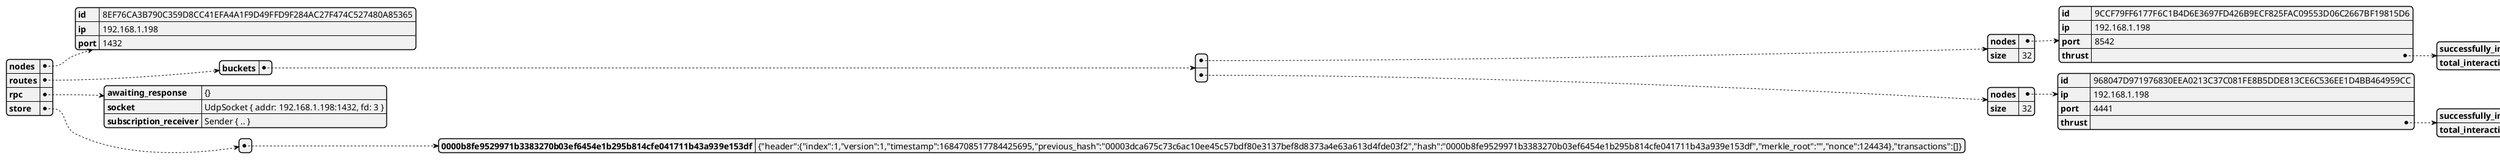 @startjson
{"nodes":{"id":"8EF76CA3B790C359D8CC41EFA4A1F9D49FFD9F284AC27F474C527480A85365","ip":"192.168.1.198","port":1432},"routes":{"buckets":[{"nodes":{"id":"9CCF79FF6177F6C1B4D6E3697FD426B9ECF825FAC09553D06C2667BF19815D6","ip":"192.168.1.198","port":8542,"thrust":{"successfully_interaction":1,"total_interaction":1}},"size":32},{"nodes":{"id":"968047D971976830EEA0213C37C081FE8B5DDE813CE6C536EE1D4BB464959CC","ip":"192.168.1.198","port":4441,"thrust":{"successfully_interaction":5,"total_interaction":5}},"size":32}]},"rpc":{"awaiting_response":"{}","socket":"UdpSocket { addr: 192.168.1.198:1432, fd: 3 }","subscription_receiver":"Sender { .. }"},"store":[{"0000b8fe9529971b3383270b03ef6454e1b295b814cfe041711b43a939e153df":"{\"header\":{\"index\":1,\"version\":1,\"timestamp\":1684708517784425695,\"previous_hash\":\"00003dca675c73c6ac10ee45c57bdf80e3137bef8d8373a4e63a613d4fde03f2\",\"hash\":\"0000b8fe9529971b3383270b03ef6454e1b295b814cfe041711b43a939e153df\",\"merkle_root\":\"\",\"nonce\":124434},\"transactions\":[]}"}]}
@endjson